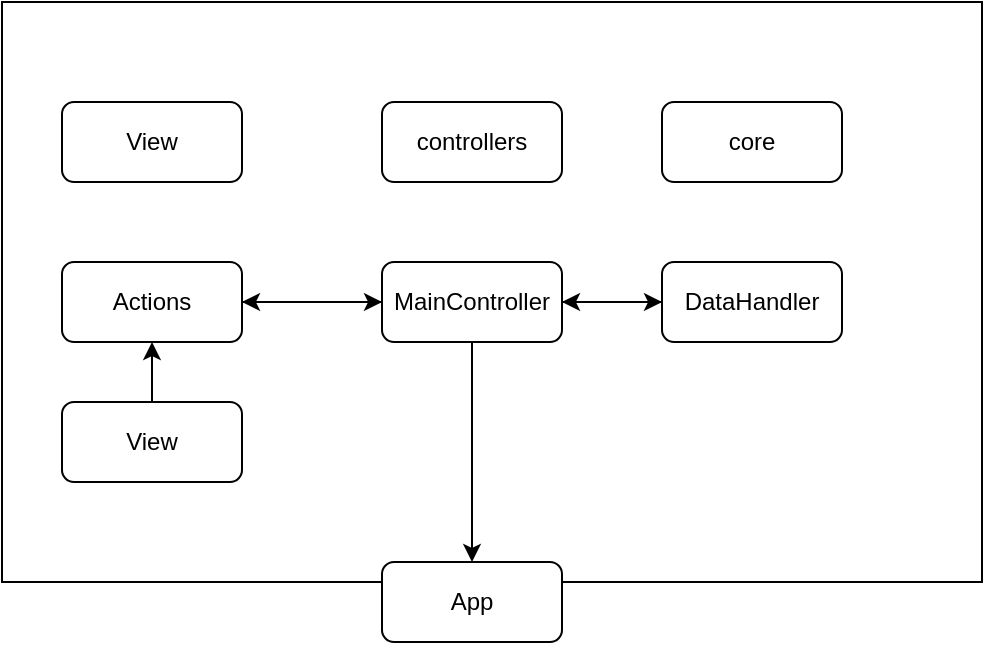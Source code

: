 <mxfile version="20.7.4" type="device"><diagram id="z8raraCKQk1VOENAuy9T" name="Page-1"><mxGraphModel dx="1434" dy="838" grid="1" gridSize="10" guides="1" tooltips="1" connect="1" arrows="1" fold="1" page="1" pageScale="1" pageWidth="850" pageHeight="1100" math="0" shadow="0"><root><mxCell id="0"/><mxCell id="1" parent="0"/><mxCell id="zro3BNdRdj8Pkf7AsAwA-1" value="" style="rounded=0;whiteSpace=wrap;html=1;" vertex="1" parent="1"><mxGeometry x="20" y="160" width="490" height="290" as="geometry"/></mxCell><mxCell id="zro3BNdRdj8Pkf7AsAwA-2" value="View" style="rounded=1;whiteSpace=wrap;html=1;" vertex="1" parent="1"><mxGeometry x="50" y="210" width="90" height="40" as="geometry"/></mxCell><mxCell id="zro3BNdRdj8Pkf7AsAwA-19" style="edgeStyle=orthogonalEdgeStyle;rounded=0;orthogonalLoop=1;jettySize=auto;html=1;" edge="1" parent="1" source="zro3BNdRdj8Pkf7AsAwA-4" target="zro3BNdRdj8Pkf7AsAwA-11"><mxGeometry relative="1" as="geometry"/></mxCell><mxCell id="zro3BNdRdj8Pkf7AsAwA-4" value="DataHandler" style="rounded=1;whiteSpace=wrap;html=1;" vertex="1" parent="1"><mxGeometry x="350" y="290" width="90" height="40" as="geometry"/></mxCell><mxCell id="zro3BNdRdj8Pkf7AsAwA-6" value="core" style="rounded=1;whiteSpace=wrap;html=1;" vertex="1" parent="1"><mxGeometry x="350" y="210" width="90" height="40" as="geometry"/></mxCell><mxCell id="zro3BNdRdj8Pkf7AsAwA-8" value="App" style="rounded=1;whiteSpace=wrap;html=1;" vertex="1" parent="1"><mxGeometry x="210" y="440" width="90" height="40" as="geometry"/></mxCell><mxCell id="zro3BNdRdj8Pkf7AsAwA-10" value="controllers" style="rounded=1;whiteSpace=wrap;html=1;" vertex="1" parent="1"><mxGeometry x="210" y="210" width="90" height="40" as="geometry"/></mxCell><mxCell id="zro3BNdRdj8Pkf7AsAwA-15" style="edgeStyle=orthogonalEdgeStyle;rounded=0;orthogonalLoop=1;jettySize=auto;html=1;entryX=0.5;entryY=0;entryDx=0;entryDy=0;" edge="1" parent="1" source="zro3BNdRdj8Pkf7AsAwA-11" target="zro3BNdRdj8Pkf7AsAwA-8"><mxGeometry relative="1" as="geometry"/></mxCell><mxCell id="zro3BNdRdj8Pkf7AsAwA-18" style="edgeStyle=orthogonalEdgeStyle;rounded=0;orthogonalLoop=1;jettySize=auto;html=1;entryX=0;entryY=0.5;entryDx=0;entryDy=0;" edge="1" parent="1" source="zro3BNdRdj8Pkf7AsAwA-11" target="zro3BNdRdj8Pkf7AsAwA-4"><mxGeometry relative="1" as="geometry"/></mxCell><mxCell id="zro3BNdRdj8Pkf7AsAwA-20" style="edgeStyle=orthogonalEdgeStyle;rounded=0;orthogonalLoop=1;jettySize=auto;html=1;" edge="1" parent="1" source="zro3BNdRdj8Pkf7AsAwA-11" target="zro3BNdRdj8Pkf7AsAwA-14"><mxGeometry relative="1" as="geometry"/></mxCell><mxCell id="zro3BNdRdj8Pkf7AsAwA-11" value="MainController" style="rounded=1;whiteSpace=wrap;html=1;" vertex="1" parent="1"><mxGeometry x="210" y="290" width="90" height="40" as="geometry"/></mxCell><mxCell id="zro3BNdRdj8Pkf7AsAwA-16" style="edgeStyle=orthogonalEdgeStyle;rounded=0;orthogonalLoop=1;jettySize=auto;html=1;" edge="1" parent="1" source="zro3BNdRdj8Pkf7AsAwA-13" target="zro3BNdRdj8Pkf7AsAwA-14"><mxGeometry relative="1" as="geometry"/></mxCell><mxCell id="zro3BNdRdj8Pkf7AsAwA-13" value="View" style="rounded=1;whiteSpace=wrap;html=1;" vertex="1" parent="1"><mxGeometry x="50" y="360" width="90" height="40" as="geometry"/></mxCell><mxCell id="zro3BNdRdj8Pkf7AsAwA-17" style="edgeStyle=orthogonalEdgeStyle;rounded=0;orthogonalLoop=1;jettySize=auto;html=1;entryX=0;entryY=0.5;entryDx=0;entryDy=0;" edge="1" parent="1" source="zro3BNdRdj8Pkf7AsAwA-14" target="zro3BNdRdj8Pkf7AsAwA-11"><mxGeometry relative="1" as="geometry"/></mxCell><mxCell id="zro3BNdRdj8Pkf7AsAwA-14" value="Actions" style="rounded=1;whiteSpace=wrap;html=1;" vertex="1" parent="1"><mxGeometry x="50" y="290" width="90" height="40" as="geometry"/></mxCell></root></mxGraphModel></diagram></mxfile>